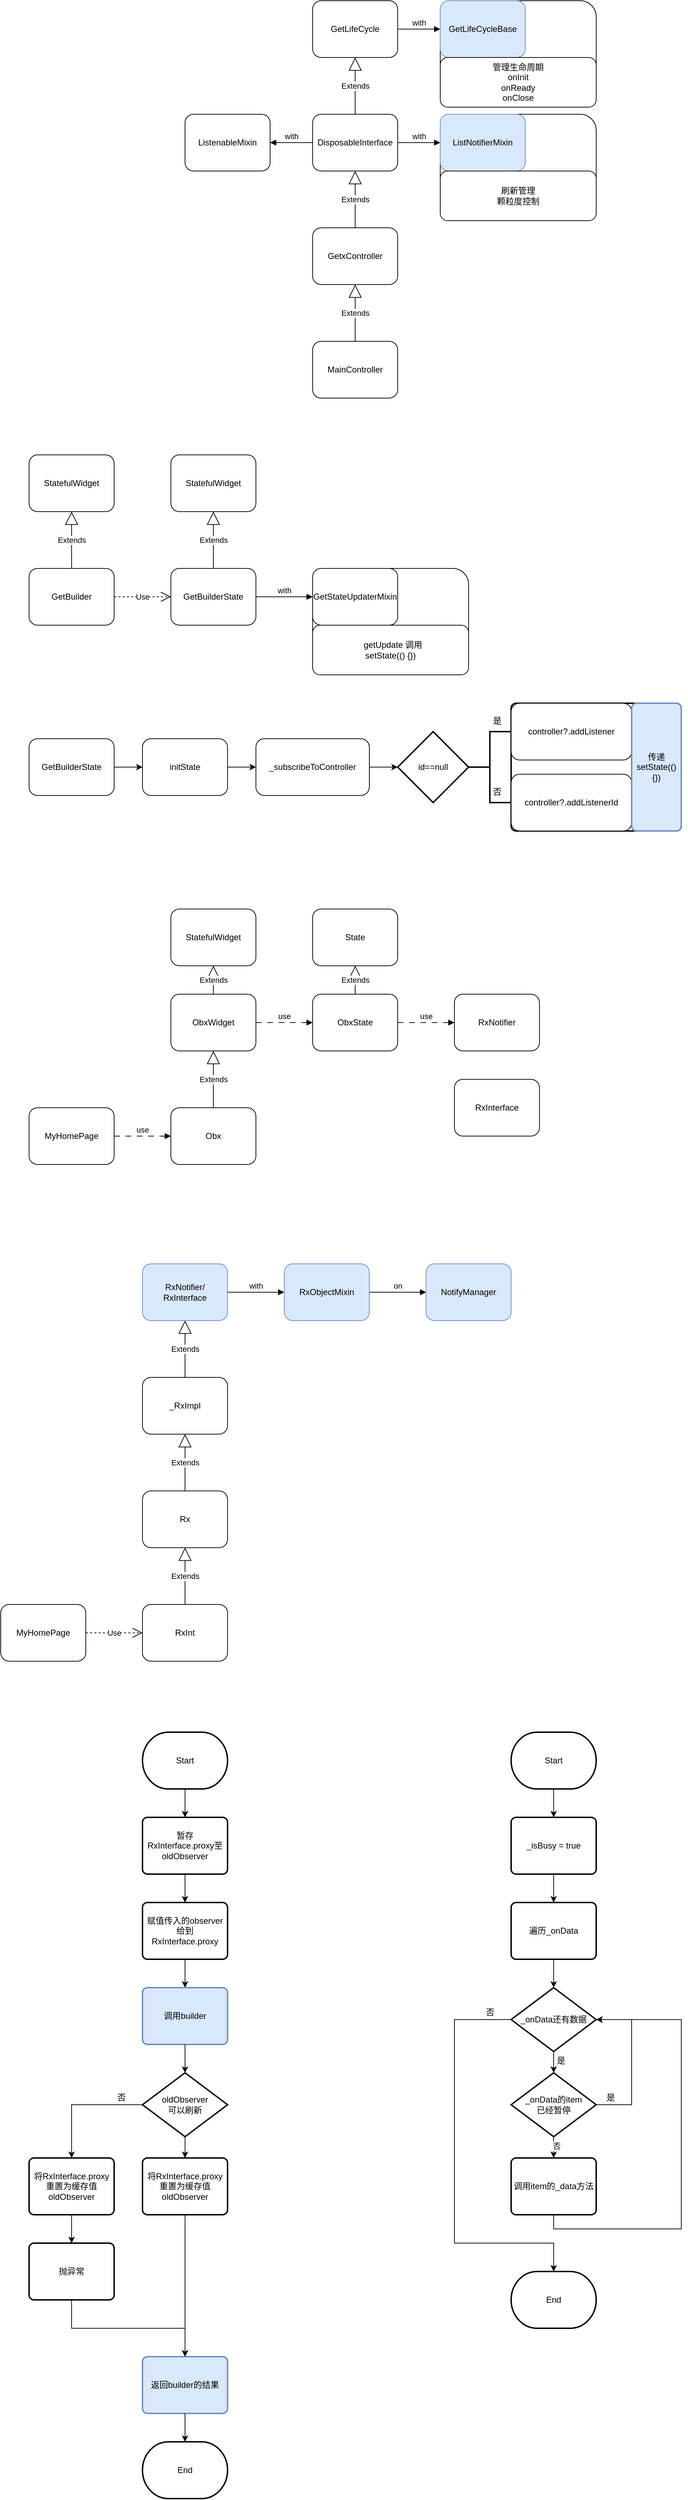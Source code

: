 <mxfile version="24.8.3">
  <diagram name="第 1 页" id="KtZMUQ_HMYJ3NJI_0i4-">
    <mxGraphModel dx="2840" dy="2323" grid="1" gridSize="10" guides="1" tooltips="1" connect="1" arrows="1" fold="1" page="1" pageScale="1" pageWidth="1100" pageHeight="850" math="0" shadow="0">
      <root>
        <mxCell id="0" />
        <mxCell id="1" parent="0" />
        <mxCell id="SNZJ2nct3_6-nZTWgv0k-29" value="" style="rounded=1;whiteSpace=wrap;html=1;absoluteArcSize=1;arcSize=14;strokeWidth=2;" parent="1" vertex="1">
          <mxGeometry x="760" y="910" width="240" height="180" as="geometry" />
        </mxCell>
        <mxCell id="SNZJ2nct3_6-nZTWgv0k-13" value="" style="rounded=1;whiteSpace=wrap;html=1;" parent="1" vertex="1">
          <mxGeometry x="480" y="720" width="220" height="150" as="geometry" />
        </mxCell>
        <mxCell id="tziFPW0K3g8hJEwGUGj2-17" value="" style="rounded=1;whiteSpace=wrap;html=1;" parent="1" vertex="1">
          <mxGeometry x="660" y="80" width="220" height="150" as="geometry" />
        </mxCell>
        <mxCell id="tziFPW0K3g8hJEwGUGj2-15" value="" style="rounded=1;whiteSpace=wrap;html=1;" parent="1" vertex="1">
          <mxGeometry x="660" y="-80" width="220" height="150" as="geometry" />
        </mxCell>
        <mxCell id="tziFPW0K3g8hJEwGUGj2-1" value="MainController" style="rounded=1;whiteSpace=wrap;html=1;" parent="1" vertex="1">
          <mxGeometry x="480" y="400" width="120" height="80" as="geometry" />
        </mxCell>
        <mxCell id="tziFPW0K3g8hJEwGUGj2-2" value="GetxController" style="rounded=1;whiteSpace=wrap;html=1;" parent="1" vertex="1">
          <mxGeometry x="480" y="240" width="120" height="80" as="geometry" />
        </mxCell>
        <mxCell id="tziFPW0K3g8hJEwGUGj2-3" value="Extends" style="endArrow=block;endSize=16;endFill=0;html=1;rounded=0;entryX=0.5;entryY=1;entryDx=0;entryDy=0;exitX=0.5;exitY=0;exitDx=0;exitDy=0;" parent="1" source="tziFPW0K3g8hJEwGUGj2-1" target="tziFPW0K3g8hJEwGUGj2-2" edge="1">
          <mxGeometry width="160" relative="1" as="geometry">
            <mxPoint x="470" y="420" as="sourcePoint" />
            <mxPoint x="630" y="420" as="targetPoint" />
          </mxGeometry>
        </mxCell>
        <mxCell id="tziFPW0K3g8hJEwGUGj2-4" value="DisposableInterface" style="rounded=1;whiteSpace=wrap;html=1;" parent="1" vertex="1">
          <mxGeometry x="480" y="80" width="120" height="80" as="geometry" />
        </mxCell>
        <mxCell id="tziFPW0K3g8hJEwGUGj2-5" value="Extends" style="endArrow=block;endSize=16;endFill=0;html=1;rounded=0;entryX=0.5;entryY=1;entryDx=0;entryDy=0;exitX=0.5;exitY=0;exitDx=0;exitDy=0;" parent="1" source="tziFPW0K3g8hJEwGUGj2-2" target="tziFPW0K3g8hJEwGUGj2-4" edge="1">
          <mxGeometry width="160" relative="1" as="geometry">
            <mxPoint x="620" y="250" as="sourcePoint" />
            <mxPoint x="620" y="170" as="targetPoint" />
          </mxGeometry>
        </mxCell>
        <mxCell id="tziFPW0K3g8hJEwGUGj2-6" value="ListenableMixin" style="rounded=1;whiteSpace=wrap;html=1;" parent="1" vertex="1">
          <mxGeometry x="300" y="80" width="120" height="80" as="geometry" />
        </mxCell>
        <mxCell id="tziFPW0K3g8hJEwGUGj2-7" value="ListNotifierMixin" style="rounded=1;whiteSpace=wrap;html=1;fillColor=#dae8fc;strokeColor=#6c8ebf;" parent="1" vertex="1">
          <mxGeometry x="660" y="80" width="120" height="80" as="geometry" />
        </mxCell>
        <mxCell id="tziFPW0K3g8hJEwGUGj2-8" value="with" style="html=1;verticalAlign=bottom;endArrow=block;curved=0;rounded=0;entryX=1;entryY=0.5;entryDx=0;entryDy=0;" parent="1" target="tziFPW0K3g8hJEwGUGj2-6" edge="1">
          <mxGeometry width="80" relative="1" as="geometry">
            <mxPoint x="480" y="120" as="sourcePoint" />
            <mxPoint x="590" y="120" as="targetPoint" />
          </mxGeometry>
        </mxCell>
        <mxCell id="tziFPW0K3g8hJEwGUGj2-9" value="with" style="html=1;verticalAlign=bottom;endArrow=block;curved=0;rounded=0;entryX=0;entryY=0.5;entryDx=0;entryDy=0;exitX=1;exitY=0.5;exitDx=0;exitDy=0;" parent="1" source="tziFPW0K3g8hJEwGUGj2-4" target="tziFPW0K3g8hJEwGUGj2-7" edge="1">
          <mxGeometry width="80" relative="1" as="geometry">
            <mxPoint x="620" y="160" as="sourcePoint" />
            <mxPoint x="410" y="130" as="targetPoint" />
          </mxGeometry>
        </mxCell>
        <mxCell id="tziFPW0K3g8hJEwGUGj2-10" value="GetLifeCycle" style="rounded=1;whiteSpace=wrap;html=1;" parent="1" vertex="1">
          <mxGeometry x="480" y="-80" width="120" height="80" as="geometry" />
        </mxCell>
        <mxCell id="tziFPW0K3g8hJEwGUGj2-11" value="Extends" style="endArrow=block;endSize=16;endFill=0;html=1;rounded=0;entryX=0.5;entryY=1;entryDx=0;entryDy=0;" parent="1" source="tziFPW0K3g8hJEwGUGj2-4" target="tziFPW0K3g8hJEwGUGj2-10" edge="1">
          <mxGeometry width="160" relative="1" as="geometry">
            <mxPoint x="550" y="250" as="sourcePoint" />
            <mxPoint x="550" y="170" as="targetPoint" />
          </mxGeometry>
        </mxCell>
        <mxCell id="tziFPW0K3g8hJEwGUGj2-13" value="GetLifeCycleBase" style="rounded=1;whiteSpace=wrap;html=1;fillColor=#dae8fc;strokeColor=#6c8ebf;" parent="1" vertex="1">
          <mxGeometry x="660" y="-80" width="120" height="80" as="geometry" />
        </mxCell>
        <mxCell id="tziFPW0K3g8hJEwGUGj2-14" value="with" style="html=1;verticalAlign=bottom;endArrow=block;curved=0;rounded=0;entryX=0;entryY=0.5;entryDx=0;entryDy=0;exitX=1;exitY=0.5;exitDx=0;exitDy=0;" parent="1" source="tziFPW0K3g8hJEwGUGj2-10" target="tziFPW0K3g8hJEwGUGj2-13" edge="1">
          <mxGeometry width="80" relative="1" as="geometry">
            <mxPoint x="610" y="130" as="sourcePoint" />
            <mxPoint x="670" y="130" as="targetPoint" />
          </mxGeometry>
        </mxCell>
        <mxCell id="tziFPW0K3g8hJEwGUGj2-16" value="管理生命周期&lt;div&gt;onInit&lt;br&gt;onReady&lt;br&gt;&lt;/div&gt;&lt;div&gt;onClose&lt;br&gt;&lt;/div&gt;" style="rounded=1;whiteSpace=wrap;html=1;" parent="1" vertex="1">
          <mxGeometry x="660" width="220" height="70" as="geometry" />
        </mxCell>
        <mxCell id="tziFPW0K3g8hJEwGUGj2-18" value="刷新管理&lt;div&gt;颗粒度控制&lt;/div&gt;" style="rounded=1;whiteSpace=wrap;html=1;" parent="1" vertex="1">
          <mxGeometry x="660" y="160" width="220" height="70" as="geometry" />
        </mxCell>
        <mxCell id="SNZJ2nct3_6-nZTWgv0k-1" value="GetBuilder" style="rounded=1;whiteSpace=wrap;html=1;" parent="1" vertex="1">
          <mxGeometry x="80" y="720" width="120" height="80" as="geometry" />
        </mxCell>
        <mxCell id="SNZJ2nct3_6-nZTWgv0k-2" value="StatefulWidget" style="rounded=1;whiteSpace=wrap;html=1;" parent="1" vertex="1">
          <mxGeometry x="80" y="560" width="120" height="80" as="geometry" />
        </mxCell>
        <mxCell id="SNZJ2nct3_6-nZTWgv0k-3" value="Extends" style="endArrow=block;endSize=16;endFill=0;html=1;rounded=0;entryX=0.5;entryY=1;entryDx=0;entryDy=0;exitX=0.5;exitY=0;exitDx=0;exitDy=0;" parent="1" source="SNZJ2nct3_6-nZTWgv0k-1" target="SNZJ2nct3_6-nZTWgv0k-2" edge="1">
          <mxGeometry width="160" relative="1" as="geometry">
            <mxPoint x="390" y="490" as="sourcePoint" />
            <mxPoint x="390" y="410" as="targetPoint" />
          </mxGeometry>
        </mxCell>
        <mxCell id="SNZJ2nct3_6-nZTWgv0k-5" value="Use" style="endArrow=open;endSize=12;dashed=1;html=1;rounded=0;exitX=1;exitY=0.5;exitDx=0;exitDy=0;entryX=0;entryY=0.5;entryDx=0;entryDy=0;" parent="1" source="SNZJ2nct3_6-nZTWgv0k-1" target="SNZJ2nct3_6-nZTWgv0k-6" edge="1">
          <mxGeometry width="160" relative="1" as="geometry">
            <mxPoint x="310" y="710" as="sourcePoint" />
            <mxPoint x="280" y="760" as="targetPoint" />
          </mxGeometry>
        </mxCell>
        <mxCell id="SNZJ2nct3_6-nZTWgv0k-6" value="GetBuilderState" style="rounded=1;whiteSpace=wrap;html=1;" parent="1" vertex="1">
          <mxGeometry x="280" y="720" width="120" height="80" as="geometry" />
        </mxCell>
        <mxCell id="SNZJ2nct3_6-nZTWgv0k-8" value="StatefulWidget" style="rounded=1;whiteSpace=wrap;html=1;" parent="1" vertex="1">
          <mxGeometry x="280" y="560" width="120" height="80" as="geometry" />
        </mxCell>
        <mxCell id="SNZJ2nct3_6-nZTWgv0k-9" value="Extends" style="endArrow=block;endSize=16;endFill=0;html=1;rounded=0;entryX=0.5;entryY=1;entryDx=0;entryDy=0;exitX=0.5;exitY=0;exitDx=0;exitDy=0;exitPerimeter=0;" parent="1" source="SNZJ2nct3_6-nZTWgv0k-6" target="SNZJ2nct3_6-nZTWgv0k-8" edge="1">
          <mxGeometry width="160" relative="1" as="geometry">
            <mxPoint x="340" y="710" as="sourcePoint" />
            <mxPoint x="150" y="650" as="targetPoint" />
          </mxGeometry>
        </mxCell>
        <mxCell id="SNZJ2nct3_6-nZTWgv0k-11" value="with" style="html=1;verticalAlign=bottom;endArrow=block;curved=0;rounded=0;entryX=0;entryY=0.5;entryDx=0;entryDy=0;exitX=1;exitY=0.5;exitDx=0;exitDy=0;" parent="1" source="SNZJ2nct3_6-nZTWgv0k-6" target="SNZJ2nct3_6-nZTWgv0k-12" edge="1">
          <mxGeometry width="80" relative="1" as="geometry">
            <mxPoint x="410" y="772" as="sourcePoint" />
            <mxPoint x="670" y="-30" as="targetPoint" />
          </mxGeometry>
        </mxCell>
        <mxCell id="SNZJ2nct3_6-nZTWgv0k-12" value="GetStateUpdaterMixin" style="rounded=1;whiteSpace=wrap;html=1;" parent="1" vertex="1">
          <mxGeometry x="480" y="720" width="120" height="80" as="geometry" />
        </mxCell>
        <mxCell id="SNZJ2nct3_6-nZTWgv0k-14" value="&lt;div&gt;&lt;div&gt;&amp;nbsp;&amp;nbsp;&lt;span style=&quot;background-color: initial;&quot;&gt;getUpdate 调用&lt;br&gt;setState(() {})&lt;br&gt;&lt;/span&gt;&lt;/div&gt;&lt;/div&gt;" style="rounded=1;whiteSpace=wrap;html=1;" parent="1" vertex="1">
          <mxGeometry x="480" y="800" width="220" height="70" as="geometry" />
        </mxCell>
        <mxCell id="SNZJ2nct3_6-nZTWgv0k-17" style="edgeStyle=orthogonalEdgeStyle;rounded=0;orthogonalLoop=1;jettySize=auto;html=1;exitX=1;exitY=0.5;exitDx=0;exitDy=0;entryX=0;entryY=0.5;entryDx=0;entryDy=0;" parent="1" source="SNZJ2nct3_6-nZTWgv0k-15" target="SNZJ2nct3_6-nZTWgv0k-16" edge="1">
          <mxGeometry relative="1" as="geometry" />
        </mxCell>
        <mxCell id="SNZJ2nct3_6-nZTWgv0k-15" value="GetBuilderState" style="rounded=1;whiteSpace=wrap;html=1;" parent="1" vertex="1">
          <mxGeometry x="80" y="960" width="120" height="80" as="geometry" />
        </mxCell>
        <mxCell id="SNZJ2nct3_6-nZTWgv0k-19" style="edgeStyle=orthogonalEdgeStyle;rounded=0;orthogonalLoop=1;jettySize=auto;html=1;exitX=1;exitY=0.5;exitDx=0;exitDy=0;entryX=0;entryY=0.5;entryDx=0;entryDy=0;" parent="1" source="SNZJ2nct3_6-nZTWgv0k-16" target="SNZJ2nct3_6-nZTWgv0k-18" edge="1">
          <mxGeometry relative="1" as="geometry" />
        </mxCell>
        <mxCell id="SNZJ2nct3_6-nZTWgv0k-16" value="initState" style="rounded=1;whiteSpace=wrap;html=1;" parent="1" vertex="1">
          <mxGeometry x="240" y="960" width="120" height="80" as="geometry" />
        </mxCell>
        <mxCell id="SNZJ2nct3_6-nZTWgv0k-18" value="_subscribeToController" style="rounded=1;whiteSpace=wrap;html=1;" parent="1" vertex="1">
          <mxGeometry x="400" y="960" width="160" height="80" as="geometry" />
        </mxCell>
        <mxCell id="SNZJ2nct3_6-nZTWgv0k-21" value="id==null" style="strokeWidth=2;html=1;shape=mxgraph.flowchart.decision;whiteSpace=wrap;" parent="1" vertex="1">
          <mxGeometry x="600" y="950" width="100" height="100" as="geometry" />
        </mxCell>
        <mxCell id="SNZJ2nct3_6-nZTWgv0k-22" style="edgeStyle=orthogonalEdgeStyle;rounded=0;orthogonalLoop=1;jettySize=auto;html=1;exitX=1;exitY=0.5;exitDx=0;exitDy=0;entryX=0;entryY=0.5;entryDx=0;entryDy=0;entryPerimeter=0;" parent="1" source="SNZJ2nct3_6-nZTWgv0k-18" target="SNZJ2nct3_6-nZTWgv0k-21" edge="1">
          <mxGeometry relative="1" as="geometry" />
        </mxCell>
        <mxCell id="SNZJ2nct3_6-nZTWgv0k-23" value="" style="strokeWidth=2;html=1;shape=mxgraph.flowchart.annotation_2;align=left;labelPosition=right;pointerEvents=1;" parent="1" vertex="1">
          <mxGeometry x="700" y="950" width="60" height="100" as="geometry" />
        </mxCell>
        <mxCell id="SNZJ2nct3_6-nZTWgv0k-24" style="edgeStyle=orthogonalEdgeStyle;rounded=0;orthogonalLoop=1;jettySize=auto;html=1;exitX=0;exitY=0.5;exitDx=0;exitDy=0;exitPerimeter=0;entryX=1;entryY=0.5;entryDx=0;entryDy=0;entryPerimeter=0;" parent="1" source="SNZJ2nct3_6-nZTWgv0k-23" target="SNZJ2nct3_6-nZTWgv0k-21" edge="1">
          <mxGeometry relative="1" as="geometry" />
        </mxCell>
        <mxCell id="SNZJ2nct3_6-nZTWgv0k-25" value="是" style="text;html=1;align=center;verticalAlign=middle;resizable=0;points=[];autosize=1;strokeColor=none;fillColor=none;" parent="1" vertex="1">
          <mxGeometry x="720" y="920" width="40" height="30" as="geometry" />
        </mxCell>
        <mxCell id="SNZJ2nct3_6-nZTWgv0k-26" value="controller?.addListener" style="rounded=1;whiteSpace=wrap;html=1;" parent="1" vertex="1">
          <mxGeometry x="760" y="910" width="170" height="80" as="geometry" />
        </mxCell>
        <mxCell id="SNZJ2nct3_6-nZTWgv0k-27" value="controller?.addListenerId" style="rounded=1;whiteSpace=wrap;html=1;" parent="1" vertex="1">
          <mxGeometry x="760" y="1010" width="170" height="80" as="geometry" />
        </mxCell>
        <mxCell id="SNZJ2nct3_6-nZTWgv0k-28" value="否" style="text;html=1;align=center;verticalAlign=middle;resizable=0;points=[];autosize=1;strokeColor=none;fillColor=none;" parent="1" vertex="1">
          <mxGeometry x="720" y="1020" width="40" height="30" as="geometry" />
        </mxCell>
        <mxCell id="SNZJ2nct3_6-nZTWgv0k-30" value="传递&lt;div&gt;setState(() {})&lt;br&gt;&lt;/div&gt;" style="rounded=1;whiteSpace=wrap;html=1;absoluteArcSize=1;arcSize=14;strokeWidth=2;fillColor=#dae8fc;strokeColor=#6c8ebf;" parent="1" vertex="1">
          <mxGeometry x="930" y="910" width="70" height="180" as="geometry" />
        </mxCell>
        <mxCell id="FGk7uatt8q7ay4vjsJlc-1" value="MyHomePage" style="rounded=1;whiteSpace=wrap;html=1;" parent="1" vertex="1">
          <mxGeometry x="80" y="1480" width="120" height="80" as="geometry" />
        </mxCell>
        <mxCell id="FGk7uatt8q7ay4vjsJlc-2" value="Obx" style="rounded=1;whiteSpace=wrap;html=1;" parent="1" vertex="1">
          <mxGeometry x="280" y="1480" width="120" height="80" as="geometry" />
        </mxCell>
        <mxCell id="FGk7uatt8q7ay4vjsJlc-5" value="use" style="html=1;verticalAlign=bottom;endArrow=block;curved=0;rounded=0;exitX=1;exitY=0.5;exitDx=0;exitDy=0;entryX=0;entryY=0.5;entryDx=0;entryDy=0;dashed=1;dashPattern=8 8;" parent="1" source="FGk7uatt8q7ay4vjsJlc-1" target="FGk7uatt8q7ay4vjsJlc-2" edge="1">
          <mxGeometry width="80" relative="1" as="geometry">
            <mxPoint x="510" y="1490" as="sourcePoint" />
            <mxPoint x="140" y="1600" as="targetPoint" />
          </mxGeometry>
        </mxCell>
        <mxCell id="FGk7uatt8q7ay4vjsJlc-6" value="ObxWidget" style="rounded=1;whiteSpace=wrap;html=1;" parent="1" vertex="1">
          <mxGeometry x="280" y="1320" width="120" height="80" as="geometry" />
        </mxCell>
        <mxCell id="FGk7uatt8q7ay4vjsJlc-7" value="Extends" style="endArrow=block;endSize=16;endFill=0;html=1;rounded=0;entryX=0.5;entryY=1;entryDx=0;entryDy=0;exitX=0.5;exitY=0;exitDx=0;exitDy=0;" parent="1" source="FGk7uatt8q7ay4vjsJlc-2" target="FGk7uatt8q7ay4vjsJlc-6" edge="1">
          <mxGeometry width="160" relative="1" as="geometry">
            <mxPoint x="390" y="1435" as="sourcePoint" />
            <mxPoint x="390" y="1355" as="targetPoint" />
          </mxGeometry>
        </mxCell>
        <mxCell id="FGk7uatt8q7ay4vjsJlc-8" value="StatefulWidget" style="rounded=1;whiteSpace=wrap;html=1;" parent="1" vertex="1">
          <mxGeometry x="280" y="1200" width="120" height="80" as="geometry" />
        </mxCell>
        <mxCell id="FGk7uatt8q7ay4vjsJlc-9" value="Extends" style="endArrow=block;endSize=16;endFill=0;html=1;rounded=0;entryX=0.5;entryY=1;entryDx=0;entryDy=0;exitX=0.5;exitY=0;exitDx=0;exitDy=0;" parent="1" source="FGk7uatt8q7ay4vjsJlc-6" target="FGk7uatt8q7ay4vjsJlc-8" edge="1">
          <mxGeometry width="160" relative="1" as="geometry">
            <mxPoint x="430" y="1300" as="sourcePoint" />
            <mxPoint x="350" y="1410" as="targetPoint" />
          </mxGeometry>
        </mxCell>
        <mxCell id="FGk7uatt8q7ay4vjsJlc-10" value="use" style="html=1;verticalAlign=bottom;endArrow=block;curved=0;rounded=0;exitX=1;exitY=0.5;exitDx=0;exitDy=0;dashed=1;dashPattern=8 8;entryX=0;entryY=0.5;entryDx=0;entryDy=0;" parent="1" source="FGk7uatt8q7ay4vjsJlc-6" target="FGk7uatt8q7ay4vjsJlc-11" edge="1">
          <mxGeometry width="80" relative="1" as="geometry">
            <mxPoint x="210" y="1530" as="sourcePoint" />
            <mxPoint x="520" y="1400" as="targetPoint" />
          </mxGeometry>
        </mxCell>
        <mxCell id="FGk7uatt8q7ay4vjsJlc-11" value="ObxState" style="rounded=1;whiteSpace=wrap;html=1;" parent="1" vertex="1">
          <mxGeometry x="480" y="1320" width="120" height="80" as="geometry" />
        </mxCell>
        <mxCell id="FGk7uatt8q7ay4vjsJlc-12" value="State" style="rounded=1;whiteSpace=wrap;html=1;" parent="1" vertex="1">
          <mxGeometry x="480" y="1200" width="120" height="80" as="geometry" />
        </mxCell>
        <mxCell id="FGk7uatt8q7ay4vjsJlc-13" value="Extends" style="endArrow=block;endSize=16;endFill=0;html=1;rounded=0;entryX=0.5;entryY=1;entryDx=0;entryDy=0;exitX=0.5;exitY=0;exitDx=0;exitDy=0;" parent="1" source="FGk7uatt8q7ay4vjsJlc-11" target="FGk7uatt8q7ay4vjsJlc-12" edge="1">
          <mxGeometry width="160" relative="1" as="geometry">
            <mxPoint x="350" y="1330" as="sourcePoint" />
            <mxPoint x="350" y="1290" as="targetPoint" />
          </mxGeometry>
        </mxCell>
        <mxCell id="FGk7uatt8q7ay4vjsJlc-14" value="RxNotifier" style="rounded=1;whiteSpace=wrap;html=1;" parent="1" vertex="1">
          <mxGeometry x="680" y="1320" width="120" height="80" as="geometry" />
        </mxCell>
        <mxCell id="FGk7uatt8q7ay4vjsJlc-15" value="use" style="html=1;verticalAlign=bottom;endArrow=block;curved=0;rounded=0;exitX=1;exitY=0.5;exitDx=0;exitDy=0;dashed=1;dashPattern=8 8;entryX=0;entryY=0.5;entryDx=0;entryDy=0;" parent="1" source="FGk7uatt8q7ay4vjsJlc-11" target="FGk7uatt8q7ay4vjsJlc-14" edge="1">
          <mxGeometry width="80" relative="1" as="geometry">
            <mxPoint x="410" y="1370" as="sourcePoint" />
            <mxPoint x="490" y="1370" as="targetPoint" />
          </mxGeometry>
        </mxCell>
        <mxCell id="FGk7uatt8q7ay4vjsJlc-16" value="RxInterface" style="rounded=1;whiteSpace=wrap;html=1;" parent="1" vertex="1">
          <mxGeometry x="680" y="1440" width="120" height="80" as="geometry" />
        </mxCell>
        <mxCell id="q1cwfBUUmORI7eDJNhAQ-1" value="MyHomePage" style="rounded=1;whiteSpace=wrap;html=1;" parent="1" vertex="1">
          <mxGeometry x="40" y="2180" width="120" height="80" as="geometry" />
        </mxCell>
        <mxCell id="q1cwfBUUmORI7eDJNhAQ-2" value="RxInt" style="rounded=1;whiteSpace=wrap;html=1;" parent="1" vertex="1">
          <mxGeometry x="240" y="2180" width="120" height="80" as="geometry" />
        </mxCell>
        <mxCell id="q1cwfBUUmORI7eDJNhAQ-4" value="Use" style="endArrow=open;endSize=12;dashed=1;html=1;rounded=0;exitX=1;exitY=0.5;exitDx=0;exitDy=0;entryX=0;entryY=0.5;entryDx=0;entryDy=0;" parent="1" source="q1cwfBUUmORI7eDJNhAQ-1" target="q1cwfBUUmORI7eDJNhAQ-2" edge="1">
          <mxGeometry width="160" relative="1" as="geometry">
            <mxPoint x="430" y="2010" as="sourcePoint" />
            <mxPoint x="590" y="2010" as="targetPoint" />
          </mxGeometry>
        </mxCell>
        <mxCell id="q1cwfBUUmORI7eDJNhAQ-5" value="Rx" style="rounded=1;whiteSpace=wrap;html=1;" parent="1" vertex="1">
          <mxGeometry x="240" y="2020" width="120" height="80" as="geometry" />
        </mxCell>
        <mxCell id="q1cwfBUUmORI7eDJNhAQ-6" value="Extends" style="endArrow=block;endSize=16;endFill=0;html=1;rounded=0;entryX=0.5;entryY=1;entryDx=0;entryDy=0;exitX=0.5;exitY=0;exitDx=0;exitDy=0;" parent="1" source="q1cwfBUUmORI7eDJNhAQ-2" target="q1cwfBUUmORI7eDJNhAQ-5" edge="1">
          <mxGeometry width="160" relative="1" as="geometry">
            <mxPoint x="310" y="1670" as="sourcePoint" />
            <mxPoint x="310" y="1590" as="targetPoint" />
          </mxGeometry>
        </mxCell>
        <mxCell id="q1cwfBUUmORI7eDJNhAQ-7" value="_RxImpl" style="rounded=1;whiteSpace=wrap;html=1;" parent="1" vertex="1">
          <mxGeometry x="240" y="1860" width="120" height="80" as="geometry" />
        </mxCell>
        <mxCell id="q1cwfBUUmORI7eDJNhAQ-8" value="Extends" style="endArrow=block;endSize=16;endFill=0;html=1;rounded=0;entryX=0.5;entryY=1;entryDx=0;entryDy=0;exitX=0.5;exitY=0;exitDx=0;exitDy=0;" parent="1" source="q1cwfBUUmORI7eDJNhAQ-5" target="q1cwfBUUmORI7eDJNhAQ-7" edge="1">
          <mxGeometry width="160" relative="1" as="geometry">
            <mxPoint x="310" y="2190" as="sourcePoint" />
            <mxPoint x="310" y="2110" as="targetPoint" />
          </mxGeometry>
        </mxCell>
        <mxCell id="q1cwfBUUmORI7eDJNhAQ-9" value="RxNotifier/&lt;div&gt;RxInterface&lt;/div&gt;" style="rounded=1;whiteSpace=wrap;html=1;fillColor=#dae8fc;strokeColor=#6c8ebf;" parent="1" vertex="1">
          <mxGeometry x="240" y="1700" width="120" height="80" as="geometry" />
        </mxCell>
        <mxCell id="q1cwfBUUmORI7eDJNhAQ-10" value="Extends" style="endArrow=block;endSize=16;endFill=0;html=1;rounded=0;entryX=0.5;entryY=1;entryDx=0;entryDy=0;exitX=0.5;exitY=0;exitDx=0;exitDy=0;" parent="1" source="q1cwfBUUmORI7eDJNhAQ-7" target="q1cwfBUUmORI7eDJNhAQ-9" edge="1">
          <mxGeometry width="160" relative="1" as="geometry">
            <mxPoint x="310" y="2030" as="sourcePoint" />
            <mxPoint x="310" y="1950" as="targetPoint" />
          </mxGeometry>
        </mxCell>
        <mxCell id="q1cwfBUUmORI7eDJNhAQ-11" value="RxObjectMixin" style="rounded=1;whiteSpace=wrap;html=1;fillColor=#dae8fc;strokeColor=#6c8ebf;" parent="1" vertex="1">
          <mxGeometry x="440" y="1700" width="120" height="80" as="geometry" />
        </mxCell>
        <mxCell id="q1cwfBUUmORI7eDJNhAQ-12" value="with" style="html=1;verticalAlign=bottom;endArrow=block;curved=0;rounded=0;entryX=0;entryY=0.5;entryDx=0;entryDy=0;exitX=1;exitY=0.5;exitDx=0;exitDy=0;" parent="1" source="q1cwfBUUmORI7eDJNhAQ-9" target="q1cwfBUUmORI7eDJNhAQ-11" edge="1">
          <mxGeometry width="80" relative="1" as="geometry">
            <mxPoint x="370" y="1650" as="sourcePoint" />
            <mxPoint x="450" y="1650" as="targetPoint" />
          </mxGeometry>
        </mxCell>
        <mxCell id="q1cwfBUUmORI7eDJNhAQ-13" value="NotifyManager" style="rounded=1;whiteSpace=wrap;html=1;fillColor=#dae8fc;strokeColor=#6c8ebf;" parent="1" vertex="1">
          <mxGeometry x="640" y="1700" width="120" height="80" as="geometry" />
        </mxCell>
        <mxCell id="q1cwfBUUmORI7eDJNhAQ-14" value="on" style="html=1;verticalAlign=bottom;endArrow=block;curved=0;rounded=0;entryX=0;entryY=0.5;entryDx=0;entryDy=0;exitX=1;exitY=0.5;exitDx=0;exitDy=0;" parent="1" source="q1cwfBUUmORI7eDJNhAQ-11" target="q1cwfBUUmORI7eDJNhAQ-13" edge="1">
          <mxGeometry width="80" relative="1" as="geometry">
            <mxPoint x="370" y="1750" as="sourcePoint" />
            <mxPoint x="450" y="1750" as="targetPoint" />
          </mxGeometry>
        </mxCell>
        <mxCell id="q1cwfBUUmORI7eDJNhAQ-21" style="edgeStyle=orthogonalEdgeStyle;rounded=0;orthogonalLoop=1;jettySize=auto;html=1;exitX=0.5;exitY=1;exitDx=0;exitDy=0;" parent="1" source="q1cwfBUUmORI7eDJNhAQ-16" target="q1cwfBUUmORI7eDJNhAQ-20" edge="1">
          <mxGeometry relative="1" as="geometry" />
        </mxCell>
        <mxCell id="q1cwfBUUmORI7eDJNhAQ-16" value="_isBusy = true" style="rounded=1;whiteSpace=wrap;html=1;absoluteArcSize=1;arcSize=14;strokeWidth=2;" parent="1" vertex="1">
          <mxGeometry x="760" y="2480" width="120" height="80" as="geometry" />
        </mxCell>
        <mxCell id="q1cwfBUUmORI7eDJNhAQ-18" style="edgeStyle=orthogonalEdgeStyle;rounded=0;orthogonalLoop=1;jettySize=auto;html=1;entryX=0.5;entryY=0;entryDx=0;entryDy=0;" parent="1" source="q1cwfBUUmORI7eDJNhAQ-17" target="q1cwfBUUmORI7eDJNhAQ-16" edge="1">
          <mxGeometry relative="1" as="geometry" />
        </mxCell>
        <mxCell id="q1cwfBUUmORI7eDJNhAQ-17" value="Start" style="strokeWidth=2;html=1;shape=mxgraph.flowchart.terminator;whiteSpace=wrap;" parent="1" vertex="1">
          <mxGeometry x="760" y="2360" width="120" height="80" as="geometry" />
        </mxCell>
        <mxCell id="q1cwfBUUmORI7eDJNhAQ-35" style="edgeStyle=orthogonalEdgeStyle;rounded=0;orthogonalLoop=1;jettySize=auto;html=1;exitX=0;exitY=0.5;exitDx=0;exitDy=0;exitPerimeter=0;" parent="1" source="q1cwfBUUmORI7eDJNhAQ-19" target="q1cwfBUUmORI7eDJNhAQ-25" edge="1">
          <mxGeometry relative="1" as="geometry">
            <Array as="points">
              <mxPoint x="680" y="2765" />
              <mxPoint x="680" y="3080" />
              <mxPoint x="820" y="3080" />
            </Array>
          </mxGeometry>
        </mxCell>
        <mxCell id="q1cwfBUUmORI7eDJNhAQ-19" value="_onData还有数据" style="strokeWidth=2;html=1;shape=mxgraph.flowchart.decision;whiteSpace=wrap;" parent="1" vertex="1">
          <mxGeometry x="760" y="2720" width="120" height="90" as="geometry" />
        </mxCell>
        <mxCell id="q1cwfBUUmORI7eDJNhAQ-22" style="edgeStyle=orthogonalEdgeStyle;rounded=0;orthogonalLoop=1;jettySize=auto;html=1;exitX=0.5;exitY=1;exitDx=0;exitDy=0;" parent="1" source="q1cwfBUUmORI7eDJNhAQ-20" target="q1cwfBUUmORI7eDJNhAQ-19" edge="1">
          <mxGeometry relative="1" as="geometry" />
        </mxCell>
        <mxCell id="q1cwfBUUmORI7eDJNhAQ-20" value="遍历_onData" style="rounded=1;whiteSpace=wrap;html=1;absoluteArcSize=1;arcSize=14;strokeWidth=2;" parent="1" vertex="1">
          <mxGeometry x="760" y="2600" width="120" height="80" as="geometry" />
        </mxCell>
        <mxCell id="q1cwfBUUmORI7eDJNhAQ-23" value="调用item的_data方法" style="rounded=1;whiteSpace=wrap;html=1;absoluteArcSize=1;arcSize=14;strokeWidth=2;" parent="1" vertex="1">
          <mxGeometry x="760" y="2960" width="120" height="80" as="geometry" />
        </mxCell>
        <mxCell id="q1cwfBUUmORI7eDJNhAQ-28" style="edgeStyle=orthogonalEdgeStyle;rounded=0;orthogonalLoop=1;jettySize=auto;html=1;exitX=0.5;exitY=1;exitDx=0;exitDy=0;exitPerimeter=0;entryX=0.5;entryY=0;entryDx=0;entryDy=0;" parent="1" source="q1cwfBUUmORI7eDJNhAQ-24" target="q1cwfBUUmORI7eDJNhAQ-23" edge="1">
          <mxGeometry relative="1" as="geometry" />
        </mxCell>
        <mxCell id="q1cwfBUUmORI7eDJNhAQ-29" value="否" style="edgeLabel;html=1;align=center;verticalAlign=middle;resizable=0;points=[];" parent="q1cwfBUUmORI7eDJNhAQ-28" vertex="1" connectable="0">
          <mxGeometry x="-0.133" y="4" relative="1" as="geometry">
            <mxPoint as="offset" />
          </mxGeometry>
        </mxCell>
        <mxCell id="q1cwfBUUmORI7eDJNhAQ-32" style="edgeStyle=orthogonalEdgeStyle;rounded=0;orthogonalLoop=1;jettySize=auto;html=1;exitX=1;exitY=0.5;exitDx=0;exitDy=0;exitPerimeter=0;" parent="1" source="q1cwfBUUmORI7eDJNhAQ-24" target="q1cwfBUUmORI7eDJNhAQ-19" edge="1">
          <mxGeometry relative="1" as="geometry">
            <mxPoint x="960" y="3007.5" as="sourcePoint" />
            <mxPoint x="960" y="2762.5" as="targetPoint" />
            <Array as="points">
              <mxPoint x="930" y="2885" />
              <mxPoint x="930" y="2765" />
            </Array>
          </mxGeometry>
        </mxCell>
        <mxCell id="q1cwfBUUmORI7eDJNhAQ-24" value="_onData的item&lt;div&gt;已经暂停&lt;/div&gt;" style="strokeWidth=2;html=1;shape=mxgraph.flowchart.decision;whiteSpace=wrap;" parent="1" vertex="1">
          <mxGeometry x="760" y="2840" width="120" height="90" as="geometry" />
        </mxCell>
        <mxCell id="q1cwfBUUmORI7eDJNhAQ-25" value="End" style="strokeWidth=2;html=1;shape=mxgraph.flowchart.terminator;whiteSpace=wrap;" parent="1" vertex="1">
          <mxGeometry x="760" y="3120" width="120" height="80" as="geometry" />
        </mxCell>
        <mxCell id="q1cwfBUUmORI7eDJNhAQ-26" style="edgeStyle=orthogonalEdgeStyle;rounded=0;orthogonalLoop=1;jettySize=auto;html=1;exitX=0.5;exitY=1;exitDx=0;exitDy=0;exitPerimeter=0;entryX=0.5;entryY=0;entryDx=0;entryDy=0;entryPerimeter=0;" parent="1" source="q1cwfBUUmORI7eDJNhAQ-19" target="q1cwfBUUmORI7eDJNhAQ-24" edge="1">
          <mxGeometry relative="1" as="geometry" />
        </mxCell>
        <mxCell id="q1cwfBUUmORI7eDJNhAQ-27" value="是" style="text;html=1;align=center;verticalAlign=middle;resizable=0;points=[];autosize=1;strokeColor=none;fillColor=none;" parent="1" vertex="1">
          <mxGeometry x="810" y="2808" width="40" height="30" as="geometry" />
        </mxCell>
        <mxCell id="q1cwfBUUmORI7eDJNhAQ-33" value="是" style="text;html=1;align=center;verticalAlign=middle;resizable=0;points=[];autosize=1;strokeColor=none;fillColor=none;" parent="1" vertex="1">
          <mxGeometry x="880" y="2860" width="40" height="30" as="geometry" />
        </mxCell>
        <mxCell id="q1cwfBUUmORI7eDJNhAQ-36" value="否" style="text;html=1;align=center;verticalAlign=middle;resizable=0;points=[];autosize=1;strokeColor=none;fillColor=none;" parent="1" vertex="1">
          <mxGeometry x="710" y="2740" width="40" height="30" as="geometry" />
        </mxCell>
        <mxCell id="q1cwfBUUmORI7eDJNhAQ-37" style="edgeStyle=orthogonalEdgeStyle;rounded=0;orthogonalLoop=1;jettySize=auto;html=1;exitX=0.5;exitY=1;exitDx=0;exitDy=0;entryX=1;entryY=0.5;entryDx=0;entryDy=0;entryPerimeter=0;" parent="1" source="q1cwfBUUmORI7eDJNhAQ-23" target="q1cwfBUUmORI7eDJNhAQ-19" edge="1">
          <mxGeometry relative="1" as="geometry">
            <Array as="points">
              <mxPoint x="820" y="3060" />
              <mxPoint x="1000" y="3060" />
              <mxPoint x="1000" y="2765" />
            </Array>
          </mxGeometry>
        </mxCell>
        <mxCell id="8tnDo5V5xHyN75TjA2hz-3" style="edgeStyle=orthogonalEdgeStyle;rounded=0;orthogonalLoop=1;jettySize=auto;html=1;exitX=0.5;exitY=1;exitDx=0;exitDy=0;exitPerimeter=0;entryX=0.5;entryY=0;entryDx=0;entryDy=0;" edge="1" parent="1" source="8tnDo5V5xHyN75TjA2hz-1" target="8tnDo5V5xHyN75TjA2hz-2">
          <mxGeometry relative="1" as="geometry" />
        </mxCell>
        <mxCell id="8tnDo5V5xHyN75TjA2hz-1" value="Start" style="strokeWidth=2;html=1;shape=mxgraph.flowchart.terminator;whiteSpace=wrap;" vertex="1" parent="1">
          <mxGeometry x="240" y="2360" width="120" height="80" as="geometry" />
        </mxCell>
        <mxCell id="8tnDo5V5xHyN75TjA2hz-5" style="edgeStyle=orthogonalEdgeStyle;rounded=0;orthogonalLoop=1;jettySize=auto;html=1;exitX=0.5;exitY=1;exitDx=0;exitDy=0;entryX=0.5;entryY=0;entryDx=0;entryDy=0;" edge="1" parent="1" source="8tnDo5V5xHyN75TjA2hz-2" target="8tnDo5V5xHyN75TjA2hz-4">
          <mxGeometry relative="1" as="geometry" />
        </mxCell>
        <mxCell id="8tnDo5V5xHyN75TjA2hz-2" value="暂存RxInterface.proxy至&lt;br&gt;oldObserver" style="rounded=1;whiteSpace=wrap;html=1;absoluteArcSize=1;arcSize=14;strokeWidth=2;" vertex="1" parent="1">
          <mxGeometry x="240" y="2480" width="120" height="80" as="geometry" />
        </mxCell>
        <mxCell id="8tnDo5V5xHyN75TjA2hz-7" style="edgeStyle=orthogonalEdgeStyle;rounded=0;orthogonalLoop=1;jettySize=auto;html=1;exitX=0.5;exitY=1;exitDx=0;exitDy=0;entryX=0.5;entryY=0;entryDx=0;entryDy=0;" edge="1" parent="1" source="8tnDo5V5xHyN75TjA2hz-4" target="8tnDo5V5xHyN75TjA2hz-6">
          <mxGeometry relative="1" as="geometry" />
        </mxCell>
        <mxCell id="8tnDo5V5xHyN75TjA2hz-4" value="赋值传入的observer给到RxInterface.proxy" style="rounded=1;whiteSpace=wrap;html=1;absoluteArcSize=1;arcSize=14;strokeWidth=2;" vertex="1" parent="1">
          <mxGeometry x="240" y="2600" width="120" height="80" as="geometry" />
        </mxCell>
        <mxCell id="8tnDo5V5xHyN75TjA2hz-6" value="调用builder" style="rounded=1;whiteSpace=wrap;html=1;absoluteArcSize=1;arcSize=14;strokeWidth=2;fillColor=#dae8fc;strokeColor=#6c8ebf;" vertex="1" parent="1">
          <mxGeometry x="240" y="2720" width="120" height="80" as="geometry" />
        </mxCell>
        <mxCell id="8tnDo5V5xHyN75TjA2hz-18" style="edgeStyle=orthogonalEdgeStyle;rounded=0;orthogonalLoop=1;jettySize=auto;html=1;exitX=0;exitY=0.5;exitDx=0;exitDy=0;exitPerimeter=0;" edge="1" parent="1" source="8tnDo5V5xHyN75TjA2hz-8" target="8tnDo5V5xHyN75TjA2hz-15">
          <mxGeometry relative="1" as="geometry" />
        </mxCell>
        <mxCell id="8tnDo5V5xHyN75TjA2hz-27" style="edgeStyle=orthogonalEdgeStyle;rounded=0;orthogonalLoop=1;jettySize=auto;html=1;exitX=0.5;exitY=1;exitDx=0;exitDy=0;exitPerimeter=0;entryX=0.5;entryY=0;entryDx=0;entryDy=0;" edge="1" parent="1" source="8tnDo5V5xHyN75TjA2hz-8" target="8tnDo5V5xHyN75TjA2hz-26">
          <mxGeometry relative="1" as="geometry" />
        </mxCell>
        <mxCell id="8tnDo5V5xHyN75TjA2hz-8" value="oldObserver&lt;br&gt;可以刷新" style="strokeWidth=2;html=1;shape=mxgraph.flowchart.decision;whiteSpace=wrap;" vertex="1" parent="1">
          <mxGeometry x="240" y="2840" width="120" height="90" as="geometry" />
        </mxCell>
        <mxCell id="8tnDo5V5xHyN75TjA2hz-9" style="edgeStyle=orthogonalEdgeStyle;rounded=0;orthogonalLoop=1;jettySize=auto;html=1;exitX=0.5;exitY=1;exitDx=0;exitDy=0;entryX=0.5;entryY=0;entryDx=0;entryDy=0;entryPerimeter=0;" edge="1" parent="1" source="8tnDo5V5xHyN75TjA2hz-6" target="8tnDo5V5xHyN75TjA2hz-8">
          <mxGeometry relative="1" as="geometry" />
        </mxCell>
        <mxCell id="8tnDo5V5xHyN75TjA2hz-11" value="End" style="strokeWidth=2;html=1;shape=mxgraph.flowchart.terminator;whiteSpace=wrap;" vertex="1" parent="1">
          <mxGeometry x="240" y="3360" width="120" height="80" as="geometry" />
        </mxCell>
        <mxCell id="8tnDo5V5xHyN75TjA2hz-12" value="否" style="text;html=1;align=center;verticalAlign=middle;resizable=0;points=[];autosize=1;strokeColor=none;fillColor=none;" vertex="1" parent="1">
          <mxGeometry x="190" y="2860" width="40" height="30" as="geometry" />
        </mxCell>
        <mxCell id="8tnDo5V5xHyN75TjA2hz-24" style="edgeStyle=orthogonalEdgeStyle;rounded=0;orthogonalLoop=1;jettySize=auto;html=1;exitX=0.5;exitY=1;exitDx=0;exitDy=0;entryX=0.5;entryY=0;entryDx=0;entryDy=0;" edge="1" parent="1" source="8tnDo5V5xHyN75TjA2hz-14" target="8tnDo5V5xHyN75TjA2hz-23">
          <mxGeometry relative="1" as="geometry" />
        </mxCell>
        <mxCell id="8tnDo5V5xHyN75TjA2hz-14" value="抛异常" style="rounded=1;whiteSpace=wrap;html=1;absoluteArcSize=1;arcSize=14;strokeWidth=2;" vertex="1" parent="1">
          <mxGeometry x="80" y="3080" width="120" height="80" as="geometry" />
        </mxCell>
        <mxCell id="8tnDo5V5xHyN75TjA2hz-20" style="edgeStyle=orthogonalEdgeStyle;rounded=0;orthogonalLoop=1;jettySize=auto;html=1;exitX=0.5;exitY=1;exitDx=0;exitDy=0;entryX=0.5;entryY=0;entryDx=0;entryDy=0;" edge="1" parent="1" source="8tnDo5V5xHyN75TjA2hz-15" target="8tnDo5V5xHyN75TjA2hz-14">
          <mxGeometry relative="1" as="geometry" />
        </mxCell>
        <mxCell id="8tnDo5V5xHyN75TjA2hz-15" value="将RxInterface.proxy&lt;div&gt;重置为缓存值&lt;br&gt;oldObserver&lt;/div&gt;" style="rounded=1;whiteSpace=wrap;html=1;absoluteArcSize=1;arcSize=14;strokeWidth=2;" vertex="1" parent="1">
          <mxGeometry x="80" y="2960" width="120" height="80" as="geometry" />
        </mxCell>
        <mxCell id="8tnDo5V5xHyN75TjA2hz-23" value="返回builder的结果" style="rounded=1;whiteSpace=wrap;html=1;absoluteArcSize=1;arcSize=14;strokeWidth=2;fillColor=#dae8fc;strokeColor=#6c8ebf;" vertex="1" parent="1">
          <mxGeometry x="240" y="3240" width="120" height="80" as="geometry" />
        </mxCell>
        <mxCell id="8tnDo5V5xHyN75TjA2hz-25" style="edgeStyle=orthogonalEdgeStyle;rounded=0;orthogonalLoop=1;jettySize=auto;html=1;exitX=0.5;exitY=1;exitDx=0;exitDy=0;entryX=0.5;entryY=0;entryDx=0;entryDy=0;entryPerimeter=0;" edge="1" parent="1" source="8tnDo5V5xHyN75TjA2hz-23" target="8tnDo5V5xHyN75TjA2hz-11">
          <mxGeometry relative="1" as="geometry" />
        </mxCell>
        <mxCell id="8tnDo5V5xHyN75TjA2hz-28" style="edgeStyle=orthogonalEdgeStyle;rounded=0;orthogonalLoop=1;jettySize=auto;html=1;exitX=0.5;exitY=1;exitDx=0;exitDy=0;entryX=0.5;entryY=0;entryDx=0;entryDy=0;" edge="1" parent="1" source="8tnDo5V5xHyN75TjA2hz-26" target="8tnDo5V5xHyN75TjA2hz-23">
          <mxGeometry relative="1" as="geometry" />
        </mxCell>
        <mxCell id="8tnDo5V5xHyN75TjA2hz-26" value="将RxInterface.proxy&lt;div&gt;重置为缓存值&lt;br&gt;oldObserver&lt;/div&gt;" style="rounded=1;whiteSpace=wrap;html=1;absoluteArcSize=1;arcSize=14;strokeWidth=2;" vertex="1" parent="1">
          <mxGeometry x="240" y="2960" width="120" height="80" as="geometry" />
        </mxCell>
      </root>
    </mxGraphModel>
  </diagram>
</mxfile>
